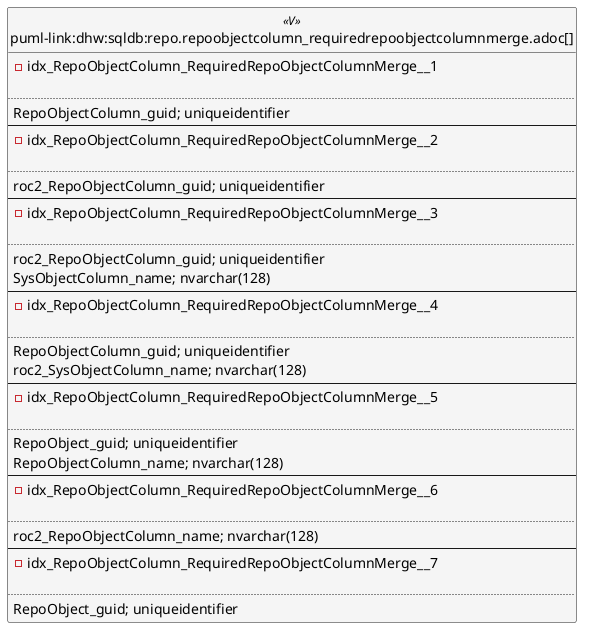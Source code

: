 @startuml
left to right direction
'top to bottom direction
hide circle
'avoide "." issues:
set namespaceSeparator none


skinparam class {
  BackgroundColor White
  BackgroundColor<<FN>> Yellow
  BackgroundColor<<FS>> Yellow
  BackgroundColor<<FT>> LightGray
  BackgroundColor<<IF>> Yellow
  BackgroundColor<<IS>> Yellow
  BackgroundColor<<P>> Aqua
  BackgroundColor<<PC>> Aqua
  BackgroundColor<<SN>> Yellow
  BackgroundColor<<SO>> SlateBlue
  BackgroundColor<<TF>> LightGray
  BackgroundColor<<TR>> Tomato
  BackgroundColor<<U>> White
  BackgroundColor<<V>> WhiteSmoke
  BackgroundColor<<X>> Aqua
  BackgroundColor<<external>> AliceBlue
}


entity "puml-link:dhw:sqldb:repo.repoobjectcolumn_requiredrepoobjectcolumnmerge.adoc[]" as repo.RepoObjectColumn_RequiredRepoObjectColumnMerge << V >> {
- idx_RepoObjectColumn_RequiredRepoObjectColumnMerge__1

..
RepoObjectColumn_guid; uniqueidentifier
--
- idx_RepoObjectColumn_RequiredRepoObjectColumnMerge__2

..
roc2_RepoObjectColumn_guid; uniqueidentifier
--
- idx_RepoObjectColumn_RequiredRepoObjectColumnMerge__3

..
roc2_RepoObjectColumn_guid; uniqueidentifier
SysObjectColumn_name; nvarchar(128)
--
- idx_RepoObjectColumn_RequiredRepoObjectColumnMerge__4

..
RepoObjectColumn_guid; uniqueidentifier
roc2_SysObjectColumn_name; nvarchar(128)
--
- idx_RepoObjectColumn_RequiredRepoObjectColumnMerge__5

..
RepoObject_guid; uniqueidentifier
RepoObjectColumn_name; nvarchar(128)
--
- idx_RepoObjectColumn_RequiredRepoObjectColumnMerge__6

..
roc2_RepoObjectColumn_name; nvarchar(128)
--
- idx_RepoObjectColumn_RequiredRepoObjectColumnMerge__7

..
RepoObject_guid; uniqueidentifier
}


@enduml

